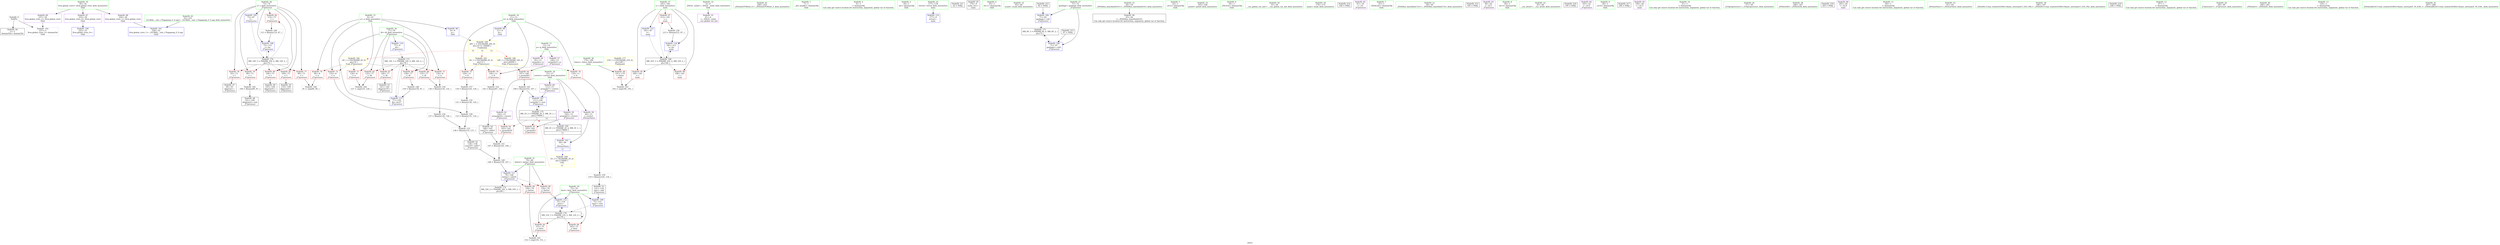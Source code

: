 digraph "SVFG" {
	label="SVFG";

	Node0x56438e66cac0 [shape=record,color=grey,label="{NodeID: 0\nNullPtr}"];
	Node0x56438e66cac0 -> Node0x56438e675e70[style=solid];
	Node0x56438e66cac0 -> Node0x56438e6767b0[style=solid];
	Node0x56438e687730 [shape=record,color=yellow,style=double,label="{NodeID: 180\n28V_1 = ENCHI(MR_28V_0)\npts\{10 12 140000 \}\nFun[main]|{<s0>12|<s1>12|<s2>12}}"];
	Node0x56438e687730:s0 -> Node0x56438e687950[style=dashed,color=red];
	Node0x56438e687730:s1 -> Node0x56438e687a60[style=dashed,color=red];
	Node0x56438e687730:s2 -> Node0x56438e687fa0[style=dashed,color=red];
	Node0x56438e6762e0 [shape=record,color=red,label="{NodeID: 97\n212\<--181\n\<--i\nmain\n}"];
	Node0x56438e6762e0 -> Node0x56438e67dea0[style=solid];
	Node0x56438e6741f0 [shape=record,color=green,label="{NodeID: 14\n4\<--6\n_ZStL8__ioinit\<--_ZStL8__ioinit_field_insensitive\nGlob }"];
	Node0x56438e6741f0 -> Node0x56438e6777e0[style=solid];
	Node0x56438e676f30 [shape=record,color=blue,label="{NodeID: 111\n79\<--148\nbetter\<--sub24\n_Z7processv\n}"];
	Node0x56438e676f30 -> Node0x56438e679410[style=dashed];
	Node0x56438e676f30 -> Node0x56438e6794e0[style=dashed];
	Node0x56438e676f30 -> Node0x56438e685570[style=dashed];
	Node0x56438e674fc0 [shape=record,color=green,label="{NodeID: 28\n73\<--74\ni\<--i_field_insensitive\n_Z7processv\n}"];
	Node0x56438e674fc0 -> Node0x56438e678a50[style=solid];
	Node0x56438e674fc0 -> Node0x56438e678b20[style=solid];
	Node0x56438e674fc0 -> Node0x56438e678bf0[style=solid];
	Node0x56438e674fc0 -> Node0x56438e678cc0[style=solid];
	Node0x56438e674fc0 -> Node0x56438e678d90[style=solid];
	Node0x56438e674fc0 -> Node0x56438e678e60[style=solid];
	Node0x56438e674fc0 -> Node0x56438e676a50[style=solid];
	Node0x56438e674fc0 -> Node0x56438e676cc0[style=solid];
	Node0x56438e675c70 [shape=record,color=green,label="{NodeID: 42\n209\<--210\n_ZNSolsEPFRSoS_E\<--_ZNSolsEPFRSoS_E_field_insensitive\n}"];
	Node0x56438e6778b0 [shape=record,color=purple,label="{NodeID: 56\n95\<--13\narrayidx\<--p\n_Z7processv\n}"];
	Node0x56438e67da20 [shape=record,color=grey,label="{NodeID: 153\n138 = Binary(133, 137, )\n}"];
	Node0x56438e67da20 -> Node0x56438e677570[style=solid];
	Node0x56438e6784a0 [shape=record,color=red,label="{NodeID: 70\n90\<--8\n\<--a\n_Z7processv\n}"];
	Node0x56438e6784a0 -> Node0x56438e67eda0[style=solid];
	Node0x56438e679000 [shape=record,color=red,label="{NodeID: 84\n162\<--75\n\<--best\n_Z7processv\n}"];
	Node0x56438e66cc50 [shape=record,color=green,label="{NodeID: 1\n7\<--1\n__dso_handle\<--dummyObj\nGlob }"];
	Node0x56438e6763b0 [shape=record,color=blue,label="{NodeID: 98\n8\<--9\na\<--\nGlob }"];
	Node0x56438e6763b0 -> Node0x56438e687730[style=dashed];
	Node0x56438e6742f0 [shape=record,color=green,label="{NodeID: 15\n8\<--10\na\<--a_field_insensitive\nGlob }"];
	Node0x56438e6742f0 -> Node0x56438e6784a0[style=solid];
	Node0x56438e6742f0 -> Node0x56438e678570[style=solid];
	Node0x56438e6742f0 -> Node0x56438e678640[style=solid];
	Node0x56438e6742f0 -> Node0x56438e678710[style=solid];
	Node0x56438e6742f0 -> Node0x56438e6763b0[style=solid];
	Node0x56438e677000 [shape=record,color=blue,label="{NodeID: 112\n75\<--154\nbest\<--\n_Z7processv\n}"];
	Node0x56438e677000 -> Node0x56438e684b70[style=dashed];
	Node0x56438e675090 [shape=record,color=green,label="{NodeID: 29\n75\<--76\nbest\<--best_field_insensitive\n_Z7processv\n}"];
	Node0x56438e675090 -> Node0x56438e678f30[style=solid];
	Node0x56438e675090 -> Node0x56438e679000[style=solid];
	Node0x56438e675090 -> Node0x56438e676d90[style=solid];
	Node0x56438e675090 -> Node0x56438e677000[style=solid];
	Node0x56438e68ad20 [shape=record,color=yellow,style=double,label="{NodeID: 209\n2V_3 = CSCHI(MR_2V_2)\npts\{170000 \}\nCS[]|{<s0>12}}"];
	Node0x56438e68ad20:s0 -> Node0x56438e686470[style=dashed,color=red];
	Node0x56438e675d70 [shape=record,color=green,label="{NodeID: 43\n32\<--231\n_GLOBAL__sub_I_Plagapong_0_0.cpp\<--_GLOBAL__sub_I_Plagapong_0_0.cpp_field_insensitive\n}"];
	Node0x56438e675d70 -> Node0x56438e6766b0[style=solid];
	Node0x56438e677980 [shape=record,color=purple,label="{NodeID: 57\n106\<--13\narrayidx5\<--p\n_Z7processv\n}"];
	Node0x56438e677980 -> Node0x56438e679680[style=solid];
	Node0x56438e67dba0 [shape=record,color=grey,label="{NodeID: 154\n137 = Binary(120, 136, )\n}"];
	Node0x56438e67dba0 -> Node0x56438e67da20[style=solid];
	Node0x56438e678570 [shape=record,color=red,label="{NodeID: 71\n126\<--8\n\<--a\n_Z7processv\n}"];
	Node0x56438e678570 -> Node0x56438e67eaa0[style=solid];
	Node0x56438e684170 [shape=record,color=black,label="{NodeID: 168\nMR_25V_3 = PHI(MR_25V_4, MR_25V_2, )\npts\{182 \}\n}"];
	Node0x56438e684170 -> Node0x56438e6798f0[style=dashed];
	Node0x56438e684170 -> Node0x56438e676210[style=dashed];
	Node0x56438e684170 -> Node0x56438e6762e0[style=dashed];
	Node0x56438e684170 -> Node0x56438e67baf0[style=dashed];
	Node0x56438e6790d0 [shape=record,color=red,label="{NodeID: 85\n125\<--77\n\<--i8\n_Z7processv\n}"];
	Node0x56438e6790d0 -> Node0x56438e67eaa0[style=solid];
	Node0x56438e673210 [shape=record,color=green,label="{NodeID: 2\n9\<--1\n\<--dummyObj\nCan only get source location for instruction, argument, global var or function.}"];
	Node0x56438e687950 [shape=record,color=yellow,style=double,label="{NodeID: 182\n4V_1 = ENCHI(MR_4V_0)\npts\{10 \}\nFun[_Z7processv]}"];
	Node0x56438e687950 -> Node0x56438e6784a0[style=dashed];
	Node0x56438e687950 -> Node0x56438e678570[style=dashed];
	Node0x56438e687950 -> Node0x56438e678640[style=dashed];
	Node0x56438e687950 -> Node0x56438e678710[style=dashed];
	Node0x56438e6764b0 [shape=record,color=blue,label="{NodeID: 99\n11\<--9\nb\<--\nGlob }"];
	Node0x56438e6764b0 -> Node0x56438e687730[style=dashed];
	Node0x56438e6743f0 [shape=record,color=green,label="{NodeID: 16\n11\<--12\nb\<--b_field_insensitive\nGlob }"];
	Node0x56438e6743f0 -> Node0x56438e6787e0[style=solid];
	Node0x56438e6743f0 -> Node0x56438e6788b0[style=solid];
	Node0x56438e6743f0 -> Node0x56438e678980[style=solid];
	Node0x56438e6743f0 -> Node0x56438e6764b0[style=solid];
	Node0x56438e6770d0 [shape=record,color=blue,label="{NodeID: 113\n77\<--159\ni8\<--inc27\n_Z7processv\n}"];
	Node0x56438e6770d0 -> Node0x56438e685070[style=dashed];
	Node0x56438e675160 [shape=record,color=green,label="{NodeID: 30\n77\<--78\ni8\<--i8_field_insensitive\n_Z7processv\n}"];
	Node0x56438e675160 -> Node0x56438e6790d0[style=solid];
	Node0x56438e675160 -> Node0x56438e6791a0[style=solid];
	Node0x56438e675160 -> Node0x56438e679270[style=solid];
	Node0x56438e675160 -> Node0x56438e679340[style=solid];
	Node0x56438e675160 -> Node0x56438e676e60[style=solid];
	Node0x56438e675160 -> Node0x56438e6770d0[style=solid];
	Node0x56438e675e70 [shape=record,color=black,label="{NodeID: 44\n2\<--3\ndummyVal\<--dummyVal\n}"];
	Node0x56438e677a50 [shape=record,color=purple,label="{NodeID: 58\n64\<--15\n\<--correct\n_Z9clearVarsv\n}"];
	Node0x56438e677a50 -> Node0x56438e6768b0[style=solid];
	Node0x56438e67dd20 [shape=record,color=grey,label="{NodeID: 155\n131 = Binary(130, 120, )\n}"];
	Node0x56438e67dd20 -> Node0x56438e67e1a0[style=solid];
	Node0x56438e678640 [shape=record,color=red,label="{NodeID: 72\n132\<--8\n\<--a\n_Z7processv\n}"];
	Node0x56438e678640 -> Node0x56438e67e1a0[style=solid];
	Node0x56438e684670 [shape=record,color=black,label="{NodeID: 169\nMR_2V_2 = PHI(MR_2V_4, MR_2V_1, )\npts\{170000 \}\n|{<s0>11}}"];
	Node0x56438e684670:s0 -> Node0x56438e6768b0[style=dashed,color=red];
	Node0x56438e6791a0 [shape=record,color=red,label="{NodeID: 86\n135\<--77\n\<--i8\n_Z7processv\n}"];
	Node0x56438e6791a0 -> Node0x56438e67d5a0[style=solid];
	Node0x56438e6732a0 [shape=record,color=green,label="{NodeID: 3\n18\<--1\n.str\<--dummyObj\nGlob }"];
	Node0x56438e687a60 [shape=record,color=yellow,style=double,label="{NodeID: 183\n6V_1 = ENCHI(MR_6V_0)\npts\{12 \}\nFun[_Z7processv]}"];
	Node0x56438e687a60 -> Node0x56438e6787e0[style=dashed];
	Node0x56438e687a60 -> Node0x56438e6788b0[style=dashed];
	Node0x56438e687a60 -> Node0x56438e678980[style=dashed];
	Node0x56438e6765b0 [shape=record,color=blue,label="{NodeID: 100\n235\<--31\nllvm.global_ctors_0\<--\nGlob }"];
	Node0x56438e6744f0 [shape=record,color=green,label="{NodeID: 17\n13\<--14\np\<--p_field_insensitive\nGlob }"];
	Node0x56438e6744f0 -> Node0x56438e6778b0[style=solid];
	Node0x56438e6744f0 -> Node0x56438e677980[style=solid];
	Node0x56438e6771a0 [shape=record,color=blue,label="{NodeID: 114\n177\<--9\nretval\<--\nmain\n}"];
	Node0x56438e675230 [shape=record,color=green,label="{NodeID: 31\n79\<--80\nbetter\<--better_field_insensitive\n_Z7processv\n}"];
	Node0x56438e675230 -> Node0x56438e679410[style=solid];
	Node0x56438e675230 -> Node0x56438e6794e0[style=solid];
	Node0x56438e675230 -> Node0x56438e676f30[style=solid];
	Node0x56438e453340 [shape=record,color=black,label="{NodeID: 211\n42 = PHI()\n}"];
	Node0x56438e675f70 [shape=record,color=black,label="{NodeID: 45\n176\<--9\nmain_ret\<--\nmain\n}"];
	Node0x56438e677b20 [shape=record,color=purple,label="{NodeID: 59\n102\<--15\narrayidx3\<--correct\n_Z7processv\n}"];
	Node0x56438e677b20 -> Node0x56438e6795b0[style=solid];
	Node0x56438e67dea0 [shape=record,color=grey,label="{NodeID: 156\n213 = Binary(212, 87, )\n}"];
	Node0x56438e67dea0 -> Node0x56438e67baf0[style=solid];
	Node0x56438e678710 [shape=record,color=red,label="{NodeID: 73\n134\<--8\n\<--a\n_Z7processv\n}"];
	Node0x56438e678710 -> Node0x56438e67d5a0[style=solid];
	Node0x56438e684b70 [shape=record,color=black,label="{NodeID: 170\nMR_12V_3 = PHI(MR_12V_5, MR_12V_2, )\npts\{76 \}\n}"];
	Node0x56438e684b70 -> Node0x56438e678f30[style=dashed];
	Node0x56438e684b70 -> Node0x56438e679000[style=dashed];
	Node0x56438e684b70 -> Node0x56438e677000[style=dashed];
	Node0x56438e684b70 -> Node0x56438e684b70[style=dashed];
	Node0x56438e679270 [shape=record,color=red,label="{NodeID: 87\n140\<--77\n\<--i8\n_Z7processv\n}"];
	Node0x56438e679270 -> Node0x56438e677640[style=solid];
	Node0x56438e673330 [shape=record,color=green,label="{NodeID: 4\n20\<--1\n.str.1\<--dummyObj\nGlob }"];
	Node0x56438e6766b0 [shape=record,color=blue,label="{NodeID: 101\n236\<--32\nllvm.global_ctors_1\<--_GLOBAL__sub_I_Plagapong_0_0.cpp\nGlob }"];
	Node0x56438e6745f0 [shape=record,color=green,label="{NodeID: 18\n15\<--17\ncorrect\<--correct_field_insensitive\nGlob }"];
	Node0x56438e6745f0 -> Node0x56438e677a50[style=solid];
	Node0x56438e6745f0 -> Node0x56438e677b20[style=solid];
	Node0x56438e6745f0 -> Node0x56438e677bf0[style=solid];
	Node0x56438e6745f0 -> Node0x56438e677cc0[style=solid];
	Node0x56438e67ba20 [shape=record,color=blue,label="{NodeID: 115\n181\<--87\ni\<--\nmain\n}"];
	Node0x56438e67ba20 -> Node0x56438e684170[style=dashed];
	Node0x56438e675300 [shape=record,color=green,label="{NodeID: 32\n83\<--84\nscanf\<--scanf_field_insensitive\n}"];
	Node0x56438e691be0 [shape=record,color=black,label="{NodeID: 212\n82 = PHI()\n}"];
	Node0x56438e691be0 -> Node0x56438e676980[style=solid];
	Node0x56438e676040 [shape=record,color=black,label="{NodeID: 46\n43\<--44\n\<--_ZNSt8ios_base4InitD1Ev\nCan only get source location for instruction, argument, global var or function.}"];
	Node0x56438e677bf0 [shape=record,color=purple,label="{NodeID: 60\n111\<--15\narrayidx7\<--correct\n_Z7processv\n}"];
	Node0x56438e677bf0 -> Node0x56438e676bf0[style=solid];
	Node0x56438e67e020 [shape=record,color=grey,label="{NodeID: 157\n130 = Binary(120, 129, )\n}"];
	Node0x56438e67e020 -> Node0x56438e67dd20[style=solid];
	Node0x56438e6787e0 [shape=record,color=red,label="{NodeID: 74\n118\<--11\n\<--b\n_Z7processv\n}"];
	Node0x56438e6787e0 -> Node0x56438e67e320[style=solid];
	Node0x56438e685070 [shape=record,color=black,label="{NodeID: 171\nMR_14V_3 = PHI(MR_14V_4, MR_14V_2, )\npts\{78 \}\n}"];
	Node0x56438e685070 -> Node0x56438e6790d0[style=dashed];
	Node0x56438e685070 -> Node0x56438e6791a0[style=dashed];
	Node0x56438e685070 -> Node0x56438e679270[style=dashed];
	Node0x56438e685070 -> Node0x56438e679340[style=dashed];
	Node0x56438e685070 -> Node0x56438e6770d0[style=dashed];
	Node0x56438e679340 [shape=record,color=red,label="{NodeID: 88\n158\<--77\n\<--i8\n_Z7processv\n}"];
	Node0x56438e679340 -> Node0x56438e67d2a0[style=solid];
	Node0x56438e673ce0 [shape=record,color=green,label="{NodeID: 5\n22\<--1\n.str.2\<--dummyObj\nGlob }"];
	Node0x56438e6767b0 [shape=record,color=blue, style = dotted,label="{NodeID: 102\n237\<--3\nllvm.global_ctors_2\<--dummyVal\nGlob }"];
	Node0x56438e6746f0 [shape=record,color=green,label="{NodeID: 19\n30\<--34\nllvm.global_ctors\<--llvm.global_ctors_field_insensitive\nGlob }"];
	Node0x56438e6746f0 -> Node0x56438e6781a0[style=solid];
	Node0x56438e6746f0 -> Node0x56438e6782a0[style=solid];
	Node0x56438e6746f0 -> Node0x56438e6783a0[style=solid];
	Node0x56438e67baf0 [shape=record,color=blue,label="{NodeID: 116\n181\<--213\ni\<--inc\nmain\n}"];
	Node0x56438e67baf0 -> Node0x56438e684170[style=dashed];
	Node0x56438e675400 [shape=record,color=green,label="{NodeID: 33\n165\<--166\nprintf\<--printf_field_insensitive\n}"];
	Node0x56438e6926d0 [shape=record,color=black,label="{NodeID: 213\n97 = PHI()\n}"];
	Node0x56438e6926d0 -> Node0x56438e676b20[style=solid];
	Node0x56438e676140 [shape=record,color=black,label="{NodeID: 47\n94\<--93\nidxprom\<--\n_Z7processv\n}"];
	Node0x56438e677cc0 [shape=record,color=purple,label="{NodeID: 61\n142\<--15\narrayidx20\<--correct\n_Z7processv\n}"];
	Node0x56438e677cc0 -> Node0x56438e679750[style=solid];
	Node0x56438e67e1a0 [shape=record,color=grey,label="{NodeID: 158\n133 = Binary(131, 132, )\n}"];
	Node0x56438e67e1a0 -> Node0x56438e67da20[style=solid];
	Node0x56438e6788b0 [shape=record,color=red,label="{NodeID: 75\n129\<--11\n\<--b\n_Z7processv\n}"];
	Node0x56438e6788b0 -> Node0x56438e67e020[style=solid];
	Node0x56438e685570 [shape=record,color=black,label="{NodeID: 172\nMR_16V_2 = PHI(MR_16V_3, MR_16V_1, )\npts\{80 \}\n}"];
	Node0x56438e685570 -> Node0x56438e676f30[style=dashed];
	Node0x56438e679410 [shape=record,color=red,label="{NodeID: 89\n150\<--79\n\<--better\n_Z7processv\n}"];
	Node0x56438e679410 -> Node0x56438e67ec20[style=solid];
	Node0x56438e673d70 [shape=record,color=green,label="{NodeID: 6\n24\<--1\n_ZSt3cin\<--dummyObj\nGlob }"];
	Node0x56438e6768b0 [shape=record,color=blue,label="{NodeID: 103\n64\<--66\n\<--\n_Z9clearVarsv\n|{<s0>11}}"];
	Node0x56438e6768b0:s0 -> Node0x56438e68ad20[style=dashed,color=blue];
	Node0x56438e6747f0 [shape=record,color=green,label="{NodeID: 20\n35\<--36\n__cxx_global_var_init\<--__cxx_global_var_init_field_insensitive\n}"];
	Node0x56438e675500 [shape=record,color=green,label="{NodeID: 34\n174\<--175\nmain\<--main_field_insensitive\n}"];
	Node0x56438e6927d0 [shape=record,color=black,label="{NodeID: 214\n164 = PHI()\n}"];
	Node0x56438e677230 [shape=record,color=black,label="{NodeID: 48\n101\<--100\nidxprom2\<--sub\n_Z7processv\n}"];
	Node0x56438e677d90 [shape=record,color=purple,label="{NodeID: 62\n81\<--18\n\<--.str\n_Z7processv\n}"];
	Node0x56438e67e320 [shape=record,color=grey,label="{NodeID: 159\n119 = Binary(120, 118, )\n}"];
	Node0x56438e67e320 -> Node0x56438e6774a0[style=solid];
	Node0x56438e678980 [shape=record,color=red,label="{NodeID: 76\n144\<--11\n\<--b\n_Z7processv\n}"];
	Node0x56438e678980 -> Node0x56438e67d8a0[style=solid];
	Node0x56438e685a70 [shape=record,color=black,label="{NodeID: 173\nMR_8V_3 = PHI(MR_8V_4, MR_8V_2, )\npts\{72 \}\n}"];
	Node0x56438e685a70 -> Node0x56438e676b20[style=dashed];
	Node0x56438e6794e0 [shape=record,color=red,label="{NodeID: 90\n154\<--79\n\<--better\n_Z7processv\n}"];
	Node0x56438e6794e0 -> Node0x56438e677000[style=solid];
	Node0x56438e673e00 [shape=record,color=green,label="{NodeID: 7\n25\<--1\n_ZSt4cout\<--dummyObj\nGlob }"];
	Node0x56438e676980 [shape=record,color=blue,label="{NodeID: 104\n71\<--82\ngarbage\<--call\n_Z7processv\n}"];
	Node0x56438e676980 -> Node0x56438e685a70[style=dashed];
	Node0x56438e6748f0 [shape=record,color=green,label="{NodeID: 21\n39\<--40\n_ZNSt8ios_base4InitC1Ev\<--_ZNSt8ios_base4InitC1Ev_field_insensitive\n}"];
	Node0x56438e675600 [shape=record,color=green,label="{NodeID: 35\n177\<--178\nretval\<--retval_field_insensitive\nmain\n}"];
	Node0x56438e675600 -> Node0x56438e6771a0[style=solid];
	Node0x56438e6928a0 [shape=record,color=black,label="{NodeID: 215\n185 = PHI()\n}"];
	Node0x56438e677300 [shape=record,color=black,label="{NodeID: 49\n105\<--104\nidxprom4\<--\n_Z7processv\n}"];
	Node0x56438e677e60 [shape=record,color=purple,label="{NodeID: 63\n96\<--20\n\<--.str.1\n_Z7processv\n}"];
	Node0x56438e67e4a0 [shape=record,color=grey,label="{NodeID: 160\n115 = Binary(114, 87, )\n}"];
	Node0x56438e67e4a0 -> Node0x56438e676cc0[style=solid];
	Node0x56438e678a50 [shape=record,color=red,label="{NodeID: 77\n89\<--73\n\<--i\n_Z7processv\n}"];
	Node0x56438e678a50 -> Node0x56438e67eda0[style=solid];
	Node0x56438e685f70 [shape=record,color=black,label="{NodeID: 174\nMR_10V_3 = PHI(MR_10V_4, MR_10V_2, )\npts\{74 \}\n}"];
	Node0x56438e685f70 -> Node0x56438e678a50[style=dashed];
	Node0x56438e685f70 -> Node0x56438e678b20[style=dashed];
	Node0x56438e685f70 -> Node0x56438e678bf0[style=dashed];
	Node0x56438e685f70 -> Node0x56438e678cc0[style=dashed];
	Node0x56438e685f70 -> Node0x56438e678d90[style=dashed];
	Node0x56438e685f70 -> Node0x56438e678e60[style=dashed];
	Node0x56438e685f70 -> Node0x56438e676cc0[style=dashed];
	Node0x56438e6795b0 [shape=record,color=red,label="{NodeID: 91\n103\<--102\n\<--arrayidx3\n_Z7processv\n}"];
	Node0x56438e6795b0 -> Node0x56438e67e620[style=solid];
	Node0x56438e673e90 [shape=record,color=green,label="{NodeID: 8\n26\<--1\n.str.3\<--dummyObj\nGlob }"];
	Node0x56438e676a50 [shape=record,color=blue,label="{NodeID: 105\n73\<--87\ni\<--\n_Z7processv\n}"];
	Node0x56438e676a50 -> Node0x56438e685f70[style=dashed];
	Node0x56438e6749f0 [shape=record,color=green,label="{NodeID: 22\n45\<--46\n__cxa_atexit\<--__cxa_atexit_field_insensitive\n}"];
	Node0x56438e6756d0 [shape=record,color=green,label="{NodeID: 36\n179\<--180\ntimes\<--times_field_insensitive\nmain\n}"];
	Node0x56438e6756d0 -> Node0x56438e679820[style=solid];
	Node0x56438e692970 [shape=record,color=black,label="{NodeID: 216\n195 = PHI()\n}"];
	Node0x56438e6773d0 [shape=record,color=black,label="{NodeID: 50\n110\<--109\nidxprom6\<--\n_Z7processv\n}"];
	Node0x56438e677f30 [shape=record,color=purple,label="{NodeID: 64\n163\<--22\n\<--.str.2\n_Z7processv\n}"];
	Node0x56438e67e620 [shape=record,color=grey,label="{NodeID: 161\n108 = Binary(103, 107, )\n}"];
	Node0x56438e67e620 -> Node0x56438e676bf0[style=solid];
	Node0x56438e678b20 [shape=record,color=red,label="{NodeID: 78\n93\<--73\n\<--i\n_Z7processv\n}"];
	Node0x56438e678b20 -> Node0x56438e676140[style=solid];
	Node0x56438e686470 [shape=record,color=black,label="{NodeID: 175\nMR_2V_2 = PHI(MR_2V_3, MR_2V_1, )\npts\{170000 \}\n|{|<s3>12}}"];
	Node0x56438e686470 -> Node0x56438e6795b0[style=dashed];
	Node0x56438e686470 -> Node0x56438e679750[style=dashed];
	Node0x56438e686470 -> Node0x56438e676bf0[style=dashed];
	Node0x56438e686470:s3 -> Node0x56438e684670[style=dashed,color=blue];
	Node0x56438e679680 [shape=record,color=red,label="{NodeID: 92\n107\<--106\n\<--arrayidx5\n_Z7processv\n}"];
	Node0x56438e679680 -> Node0x56438e67e620[style=solid];
	Node0x56438e673f20 [shape=record,color=green,label="{NodeID: 9\n28\<--1\n.str.4\<--dummyObj\nGlob }"];
	Node0x56438e687fa0 [shape=record,color=yellow,style=double,label="{NodeID: 189\n18V_1 = ENCHI(MR_18V_0)\npts\{140000 \}\nFun[_Z7processv]}"];
	Node0x56438e687fa0 -> Node0x56438e679680[style=dashed];
	Node0x56438e676b20 [shape=record,color=blue,label="{NodeID: 106\n71\<--97\ngarbage\<--call1\n_Z7processv\n}"];
	Node0x56438e676b20 -> Node0x56438e685a70[style=dashed];
	Node0x56438e674af0 [shape=record,color=green,label="{NodeID: 23\n44\<--50\n_ZNSt8ios_base4InitD1Ev\<--_ZNSt8ios_base4InitD1Ev_field_insensitive\n}"];
	Node0x56438e674af0 -> Node0x56438e676040[style=solid];
	Node0x56438e6757a0 [shape=record,color=green,label="{NodeID: 37\n181\<--182\ni\<--i_field_insensitive\nmain\n}"];
	Node0x56438e6757a0 -> Node0x56438e6798f0[style=solid];
	Node0x56438e6757a0 -> Node0x56438e676210[style=solid];
	Node0x56438e6757a0 -> Node0x56438e6762e0[style=solid];
	Node0x56438e6757a0 -> Node0x56438e67ba20[style=solid];
	Node0x56438e6757a0 -> Node0x56438e67baf0[style=solid];
	Node0x56438e692ad0 [shape=record,color=black,label="{NodeID: 217\n199 = PHI()\n}"];
	Node0x56438e6774a0 [shape=record,color=black,label="{NodeID: 51\n121\<--119\nconv\<--add\n_Z7processv\n}"];
	Node0x56438e6774a0 -> Node0x56438e676d90[style=solid];
	Node0x56438e67d2a0 [shape=record,color=grey,label="{NodeID: 148\n159 = Binary(158, 87, )\n}"];
	Node0x56438e67d2a0 -> Node0x56438e6770d0[style=solid];
	Node0x56438e678000 [shape=record,color=purple,label="{NodeID: 65\n194\<--26\n\<--.str.3\nmain\n}"];
	Node0x56438e67e7a0 [shape=record,color=grey,label="{NodeID: 162\n100 = Binary(99, 87, )\n}"];
	Node0x56438e67e7a0 -> Node0x56438e677230[style=solid];
	Node0x56438e678bf0 [shape=record,color=red,label="{NodeID: 79\n99\<--73\n\<--i\n_Z7processv\n}"];
	Node0x56438e678bf0 -> Node0x56438e67e7a0[style=solid];
	Node0x56438e679750 [shape=record,color=red,label="{NodeID: 93\n143\<--142\n\<--arrayidx20\n_Z7processv\n}"];
	Node0x56438e679750 -> Node0x56438e67d720[style=solid];
	Node0x56438e673fb0 [shape=record,color=green,label="{NodeID: 10\n31\<--1\n\<--dummyObj\nCan only get source location for instruction, argument, global var or function.}"];
	Node0x56438e676bf0 [shape=record,color=blue,label="{NodeID: 107\n111\<--108\narrayidx7\<--mul\n_Z7processv\n}"];
	Node0x56438e676bf0 -> Node0x56438e686470[style=dashed];
	Node0x56438e674bf0 [shape=record,color=green,label="{NodeID: 24\n57\<--58\n_Z10preprocessv\<--_Z10preprocessv_field_insensitive\n}"];
	Node0x56438e675870 [shape=record,color=green,label="{NodeID: 38\n186\<--187\n_ZNSirsERi\<--_ZNSirsERi_field_insensitive\n}"];
	Node0x56438e692bd0 [shape=record,color=black,label="{NodeID: 218\n203 = PHI()\n}"];
	Node0x56438e677570 [shape=record,color=black,label="{NodeID: 52\n139\<--138\nconv18\<--add17\n_Z7processv\n}"];
	Node0x56438e677570 -> Node0x56438e67d420[style=solid];
	Node0x56438e67d420 [shape=record,color=grey,label="{NodeID: 149\n148 = Binary(139, 147, )\n}"];
	Node0x56438e67d420 -> Node0x56438e676f30[style=solid];
	Node0x56438e6780d0 [shape=record,color=purple,label="{NodeID: 66\n202\<--28\n\<--.str.4\nmain\n}"];
	Node0x56438e67e920 [shape=record,color=grey,label="{NodeID: 163\n192 = cmp(190, 191, )\n}"];
	Node0x56438e678cc0 [shape=record,color=red,label="{NodeID: 80\n104\<--73\n\<--i\n_Z7processv\n}"];
	Node0x56438e678cc0 -> Node0x56438e677300[style=solid];
	Node0x56438e687490 [shape=record,color=yellow,style=double,label="{NodeID: 177\n23V_1 = ENCHI(MR_23V_0)\npts\{180 \}\nFun[main]}"];
	Node0x56438e687490 -> Node0x56438e679820[style=dashed];
	Node0x56438e679820 [shape=record,color=red,label="{NodeID: 94\n191\<--179\n\<--times\nmain\n}"];
	Node0x56438e679820 -> Node0x56438e67e920[style=solid];
	Node0x56438e674040 [shape=record,color=green,label="{NodeID: 11\n66\<--1\n\<--dummyObj\nCan only get source location for instruction, argument, global var or function.}"];
	Node0x56438e676cc0 [shape=record,color=blue,label="{NodeID: 108\n73\<--115\ni\<--inc\n_Z7processv\n}"];
	Node0x56438e676cc0 -> Node0x56438e685f70[style=dashed];
	Node0x56438e674cf0 [shape=record,color=green,label="{NodeID: 25\n61\<--62\n_Z9clearVarsv\<--_Z9clearVarsv_field_insensitive\n}"];
	Node0x56438e675970 [shape=record,color=green,label="{NodeID: 39\n196\<--197\n_ZStlsISt11char_traitsIcEERSt13basic_ostreamIcT_ES5_PKc\<--_ZStlsISt11char_traitsIcEERSt13basic_ostreamIcT_ES5_PKc_field_insensitive\n}"];
	Node0x56438e692ca0 [shape=record,color=black,label="{NodeID: 219\n206 = PHI()\n}"];
	Node0x56438e677640 [shape=record,color=black,label="{NodeID: 53\n141\<--140\nidxprom19\<--\n_Z7processv\n}"];
	Node0x56438e67d5a0 [shape=record,color=grey,label="{NodeID: 150\n136 = Binary(134, 135, )\n}"];
	Node0x56438e67d5a0 -> Node0x56438e67dba0[style=solid];
	Node0x56438e6781a0 [shape=record,color=purple,label="{NodeID: 67\n235\<--30\nllvm.global_ctors_0\<--llvm.global_ctors\nGlob }"];
	Node0x56438e6781a0 -> Node0x56438e6765b0[style=solid];
	Node0x56438e67eaa0 [shape=record,color=grey,label="{NodeID: 164\n127 = cmp(125, 126, )\n}"];
	Node0x56438e678d90 [shape=record,color=red,label="{NodeID: 81\n109\<--73\n\<--i\n_Z7processv\n}"];
	Node0x56438e678d90 -> Node0x56438e6773d0[style=solid];
	Node0x56438e6798f0 [shape=record,color=red,label="{NodeID: 95\n190\<--181\n\<--i\nmain\n}"];
	Node0x56438e6798f0 -> Node0x56438e67e920[style=solid];
	Node0x56438e6740d0 [shape=record,color=green,label="{NodeID: 12\n87\<--1\n\<--dummyObj\nCan only get source location for instruction, argument, global var or function.}"];
	Node0x56438e676d90 [shape=record,color=blue,label="{NodeID: 109\n75\<--121\nbest\<--conv\n_Z7processv\n}"];
	Node0x56438e676d90 -> Node0x56438e684b70[style=dashed];
	Node0x56438e674df0 [shape=record,color=green,label="{NodeID: 26\n68\<--69\n_Z7processv\<--_Z7processv_field_insensitive\n}"];
	Node0x56438e675a70 [shape=record,color=green,label="{NodeID: 40\n200\<--201\n_ZNSolsEi\<--_ZNSolsEi_field_insensitive\n}"];
	Node0x56438e677710 [shape=record,color=black,label="{NodeID: 54\n146\<--145\nconv22\<--add21\n_Z7processv\n}"];
	Node0x56438e677710 -> Node0x56438e67d720[style=solid];
	Node0x56438e67d720 [shape=record,color=grey,label="{NodeID: 151\n147 = Binary(143, 146, )\n}"];
	Node0x56438e67d720 -> Node0x56438e67d420[style=solid];
	Node0x56438e6782a0 [shape=record,color=purple,label="{NodeID: 68\n236\<--30\nllvm.global_ctors_1\<--llvm.global_ctors\nGlob }"];
	Node0x56438e6782a0 -> Node0x56438e6766b0[style=solid];
	Node0x56438e67ec20 [shape=record,color=grey,label="{NodeID: 165\n152 = cmp(150, 151, )\n}"];
	Node0x56438e678e60 [shape=record,color=red,label="{NodeID: 82\n114\<--73\n\<--i\n_Z7processv\n}"];
	Node0x56438e678e60 -> Node0x56438e67e4a0[style=solid];
	Node0x56438e676210 [shape=record,color=red,label="{NodeID: 96\n198\<--181\n\<--i\nmain\n}"];
	Node0x56438e674160 [shape=record,color=green,label="{NodeID: 13\n120\<--1\n\<--dummyObj\nCan only get source location for instruction, argument, global var or function.}"];
	Node0x56438e676e60 [shape=record,color=blue,label="{NodeID: 110\n77\<--9\ni8\<--\n_Z7processv\n}"];
	Node0x56438e676e60 -> Node0x56438e685070[style=dashed];
	Node0x56438e674ef0 [shape=record,color=green,label="{NodeID: 27\n71\<--72\ngarbage\<--garbage_field_insensitive\n_Z7processv\n}"];
	Node0x56438e674ef0 -> Node0x56438e676980[style=solid];
	Node0x56438e674ef0 -> Node0x56438e676b20[style=solid];
	Node0x56438e675b70 [shape=record,color=green,label="{NodeID: 41\n207\<--208\n_ZSt4endlIcSt11char_traitsIcEERSt13basic_ostreamIT_T0_ES6_\<--_ZSt4endlIcSt11char_traitsIcEERSt13basic_ostreamIT_T0_ES6__field_insensitive\n}"];
	Node0x56438e6777e0 [shape=record,color=purple,label="{NodeID: 55\n41\<--4\n\<--_ZStL8__ioinit\n__cxx_global_var_init\n}"];
	Node0x56438e67d8a0 [shape=record,color=grey,label="{NodeID: 152\n145 = Binary(87, 144, )\n}"];
	Node0x56438e67d8a0 -> Node0x56438e677710[style=solid];
	Node0x56438e6783a0 [shape=record,color=purple,label="{NodeID: 69\n237\<--30\nllvm.global_ctors_2\<--llvm.global_ctors\nGlob }"];
	Node0x56438e6783a0 -> Node0x56438e6767b0[style=solid];
	Node0x56438e67eda0 [shape=record,color=grey,label="{NodeID: 166\n91 = cmp(89, 90, )\n}"];
	Node0x56438e678f30 [shape=record,color=red,label="{NodeID: 83\n151\<--75\n\<--best\n_Z7processv\n}"];
	Node0x56438e678f30 -> Node0x56438e67ec20[style=solid];
}
